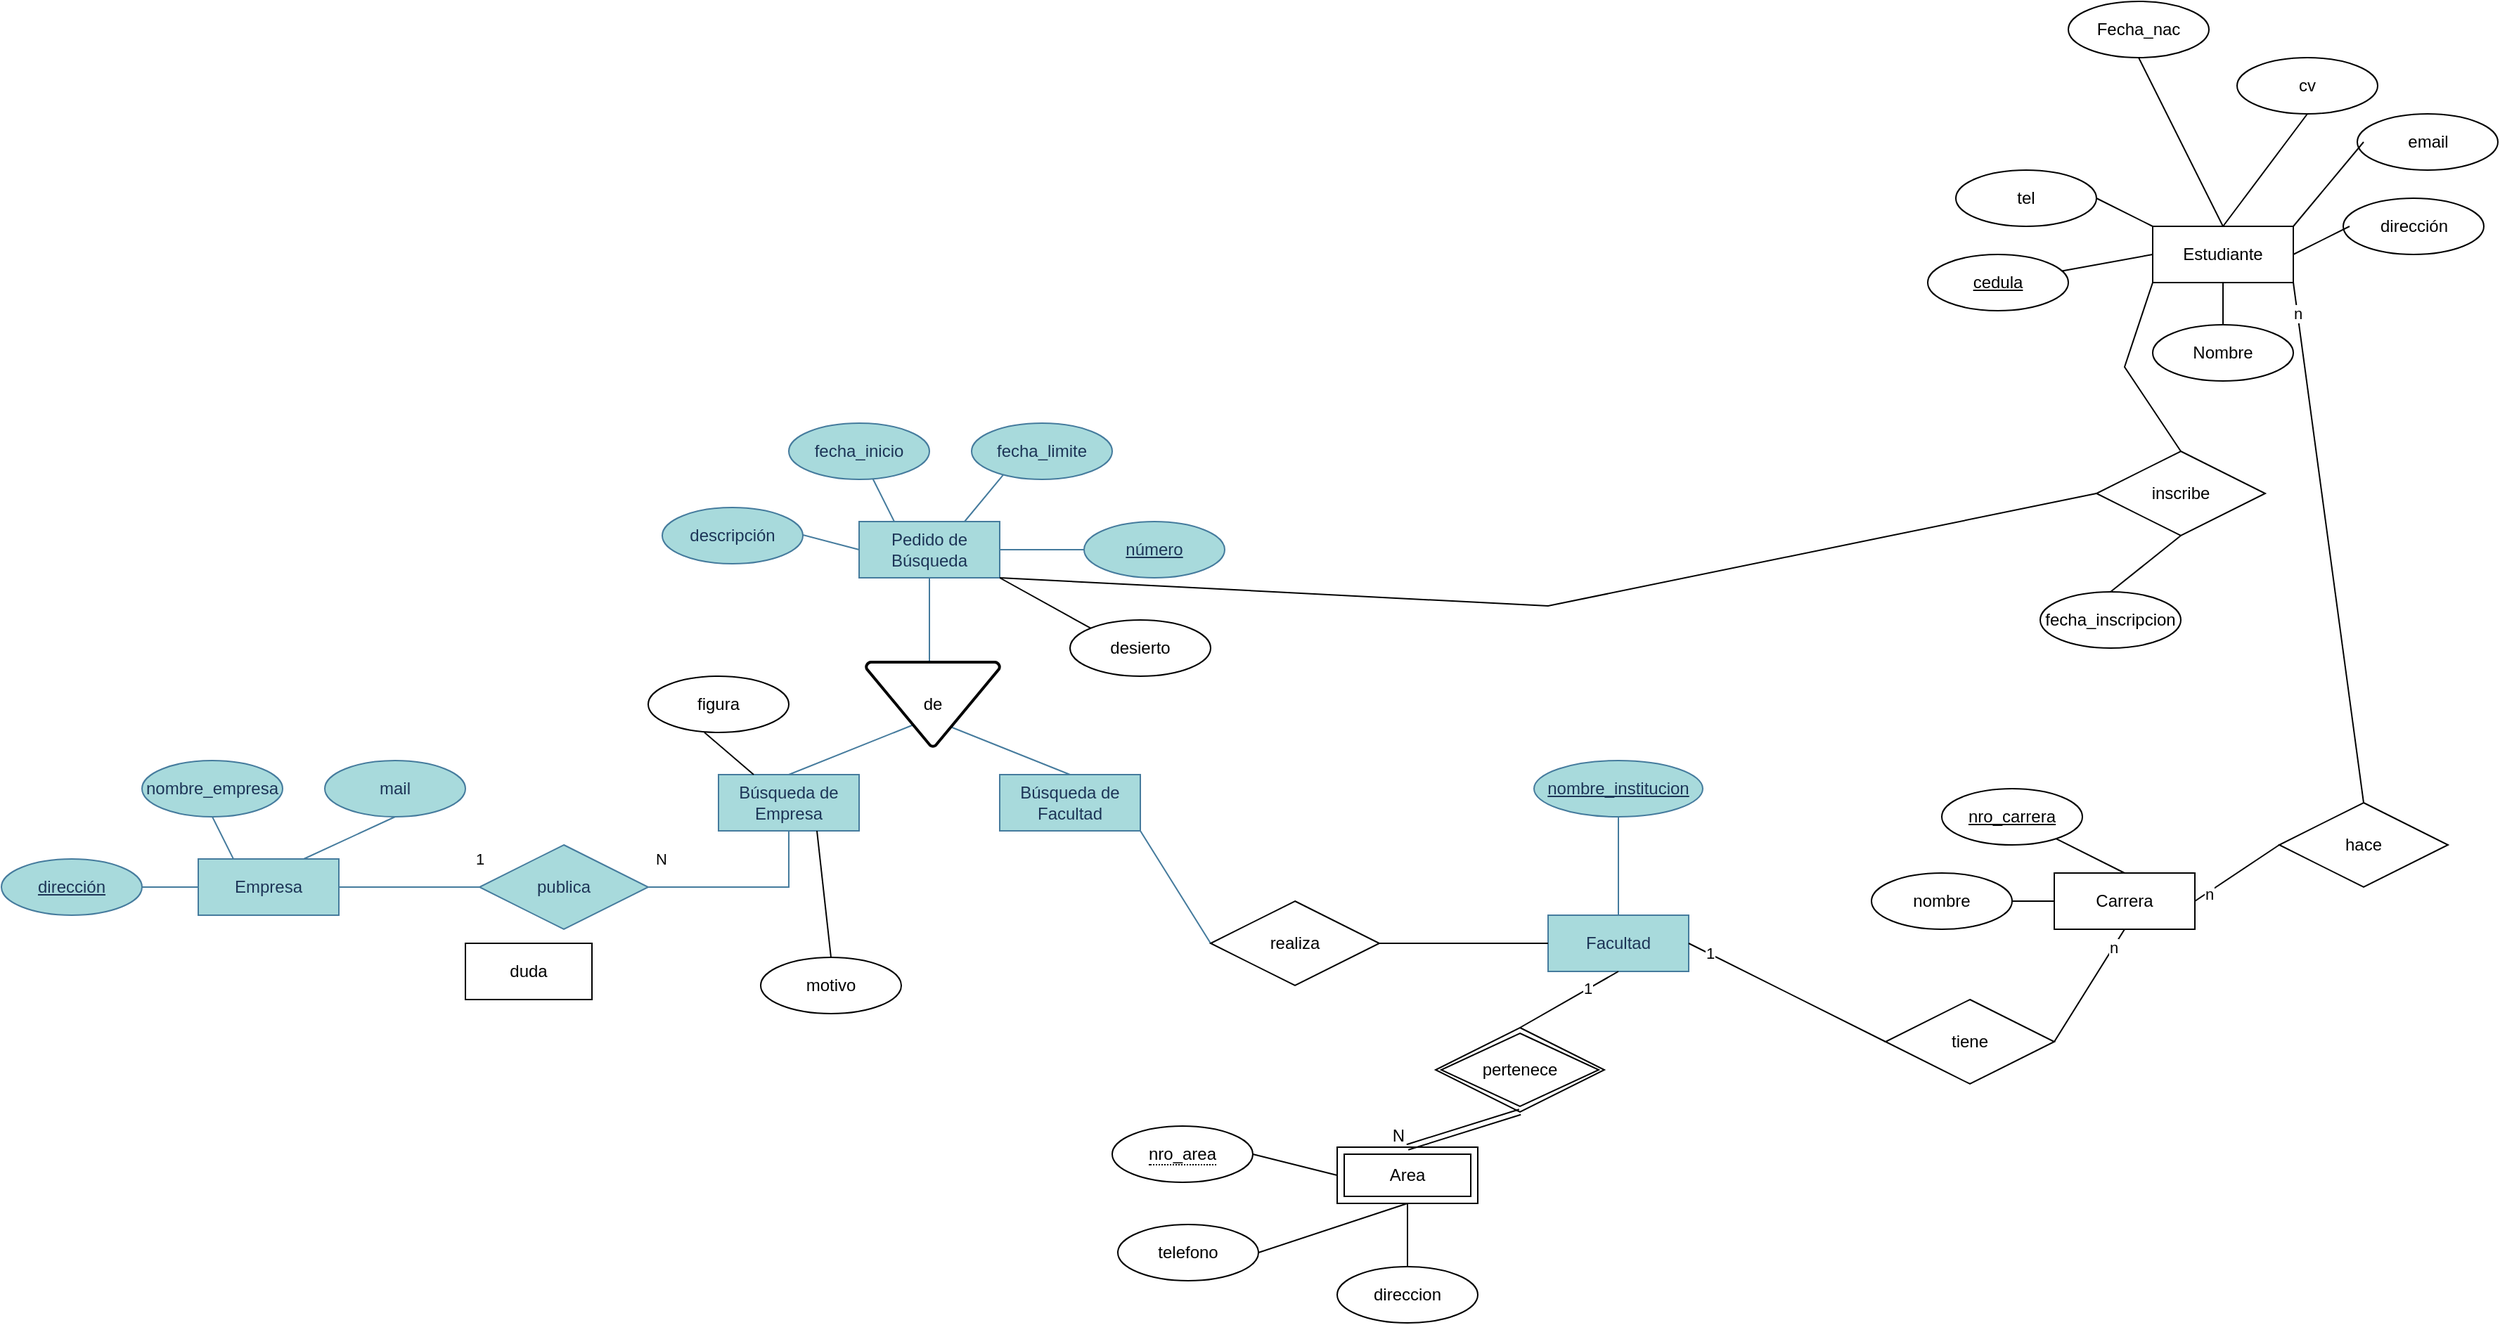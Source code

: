 <mxfile version="24.2.2" type="device">
  <diagram name="Página-1" id="o0NYVvMFCD3RjRETvFw3">
    <mxGraphModel dx="1483" dy="1530" grid="1" gridSize="10" guides="1" tooltips="1" connect="1" arrows="1" fold="1" page="1" pageScale="1" pageWidth="827" pageHeight="1169" background="none" math="0" shadow="0">
      <root>
        <mxCell id="0" />
        <mxCell id="1" parent="0" />
        <mxCell id="n6jxIngj1ZCcTk-adQS_-1" value="&lt;div&gt;Pedido de B&lt;span style=&quot;background-color: initial;&quot;&gt;úsqueda&lt;/span&gt;&lt;/div&gt;" style="whiteSpace=wrap;html=1;align=center;labelBackgroundColor=none;fillColor=#A8DADC;strokeColor=#457B9D;fontColor=#1D3557;" parent="1" vertex="1">
          <mxGeometry x="130" y="100" width="100" height="40" as="geometry" />
        </mxCell>
        <mxCell id="n6jxIngj1ZCcTk-adQS_-2" value="número" style="ellipse;whiteSpace=wrap;html=1;align=center;fontStyle=4;labelBackgroundColor=none;fillColor=#A8DADC;strokeColor=#457B9D;fontColor=#1D3557;" parent="1" vertex="1">
          <mxGeometry x="290" y="100" width="100" height="40" as="geometry" />
        </mxCell>
        <mxCell id="n6jxIngj1ZCcTk-adQS_-3" value="" style="endArrow=none;html=1;rounded=0;exitX=1;exitY=0.5;exitDx=0;exitDy=0;entryX=0;entryY=0.5;entryDx=0;entryDy=0;labelBackgroundColor=none;strokeColor=#457B9D;fontColor=default;" parent="1" source="n6jxIngj1ZCcTk-adQS_-1" target="n6jxIngj1ZCcTk-adQS_-2" edge="1">
          <mxGeometry relative="1" as="geometry">
            <mxPoint x="330" y="300" as="sourcePoint" />
            <mxPoint x="490" y="300" as="targetPoint" />
            <Array as="points">
              <mxPoint x="260" y="120" />
            </Array>
          </mxGeometry>
        </mxCell>
        <mxCell id="n6jxIngj1ZCcTk-adQS_-10" value="" style="endArrow=none;html=1;rounded=0;entryX=0.25;entryY=0;entryDx=0;entryDy=0;labelBackgroundColor=none;strokeColor=#457B9D;fontColor=default;" parent="1" source="n6jxIngj1ZCcTk-adQS_-14" target="n6jxIngj1ZCcTk-adQS_-1" edge="1">
          <mxGeometry relative="1" as="geometry">
            <mxPoint x="151" y="71" as="sourcePoint" />
            <mxPoint x="280" y="89" as="targetPoint" />
          </mxGeometry>
        </mxCell>
        <mxCell id="n6jxIngj1ZCcTk-adQS_-11" value="" style="endArrow=none;html=1;rounded=0;exitX=0;exitY=1;exitDx=0;exitDy=0;entryX=0.75;entryY=0;entryDx=0;entryDy=0;labelBackgroundColor=none;strokeColor=#457B9D;fontColor=default;" parent="1" target="n6jxIngj1ZCcTk-adQS_-1" edge="1">
          <mxGeometry relative="1" as="geometry">
            <mxPoint x="234.645" y="64.142" as="sourcePoint" />
            <mxPoint x="490" y="300" as="targetPoint" />
          </mxGeometry>
        </mxCell>
        <mxCell id="n6jxIngj1ZCcTk-adQS_-12" value="" style="endArrow=none;html=1;rounded=0;entryX=0;entryY=0.5;entryDx=0;entryDy=0;labelBackgroundColor=none;strokeColor=#457B9D;fontColor=default;" parent="1" target="n6jxIngj1ZCcTk-adQS_-1" edge="1">
          <mxGeometry relative="1" as="geometry">
            <mxPoint x="90" y="109.5" as="sourcePoint" />
            <mxPoint x="250" y="109.5" as="targetPoint" />
          </mxGeometry>
        </mxCell>
        <mxCell id="n6jxIngj1ZCcTk-adQS_-13" value="descripción" style="ellipse;whiteSpace=wrap;html=1;align=center;labelBackgroundColor=none;fillColor=#A8DADC;strokeColor=#457B9D;fontColor=#1D3557;" parent="1" vertex="1">
          <mxGeometry x="-10" y="90" width="100" height="40" as="geometry" />
        </mxCell>
        <mxCell id="n6jxIngj1ZCcTk-adQS_-14" value="fecha_inicio" style="ellipse;whiteSpace=wrap;html=1;align=center;labelBackgroundColor=none;fillColor=#A8DADC;strokeColor=#457B9D;fontColor=#1D3557;" parent="1" vertex="1">
          <mxGeometry x="80" y="30" width="100" height="40" as="geometry" />
        </mxCell>
        <mxCell id="n6jxIngj1ZCcTk-adQS_-15" value="fecha_limite" style="ellipse;whiteSpace=wrap;html=1;align=center;labelBackgroundColor=none;fillColor=#A8DADC;strokeColor=#457B9D;fontColor=#1D3557;" parent="1" vertex="1">
          <mxGeometry x="210" y="30" width="100" height="40" as="geometry" />
        </mxCell>
        <mxCell id="n6jxIngj1ZCcTk-adQS_-17" value="" style="endArrow=none;html=1;rounded=0;exitX=0.5;exitY=1;exitDx=0;exitDy=0;entryX=0.5;entryY=1;entryDx=0;entryDy=0;entryPerimeter=0;labelBackgroundColor=none;strokeColor=#457B9D;fontColor=default;" parent="1" source="n6jxIngj1ZCcTk-adQS_-1" edge="1">
          <mxGeometry relative="1" as="geometry">
            <mxPoint x="330" y="300" as="sourcePoint" />
            <mxPoint x="180" y="200" as="targetPoint" />
          </mxGeometry>
        </mxCell>
        <mxCell id="n6jxIngj1ZCcTk-adQS_-19" value="Búsqueda de Facultad" style="whiteSpace=wrap;html=1;align=center;labelBackgroundColor=none;fillColor=#A8DADC;strokeColor=#457B9D;fontColor=#1D3557;" parent="1" vertex="1">
          <mxGeometry x="230" y="280" width="100" height="40" as="geometry" />
        </mxCell>
        <mxCell id="n6jxIngj1ZCcTk-adQS_-20" value="Búsqueda de Empresa" style="whiteSpace=wrap;html=1;align=center;labelBackgroundColor=none;fillColor=#A8DADC;strokeColor=#457B9D;fontColor=#1D3557;" parent="1" vertex="1">
          <mxGeometry x="30" y="280" width="100" height="40" as="geometry" />
        </mxCell>
        <mxCell id="n6jxIngj1ZCcTk-adQS_-21" value="" style="endArrow=none;html=1;rounded=0;entryX=0.5;entryY=0;entryDx=0;entryDy=0;exitX=0.5;exitY=1;exitDx=0;exitDy=0;labelBackgroundColor=none;strokeColor=#457B9D;fontColor=default;" parent="1" target="n6jxIngj1ZCcTk-adQS_-20" edge="1">
          <mxGeometry relative="1" as="geometry">
            <mxPoint x="180" y="240" as="sourcePoint" />
            <mxPoint x="490" y="300" as="targetPoint" />
          </mxGeometry>
        </mxCell>
        <mxCell id="n6jxIngj1ZCcTk-adQS_-22" value="" style="endArrow=none;html=1;rounded=0;entryX=0.5;entryY=1;entryDx=0;entryDy=0;exitX=0.5;exitY=0;exitDx=0;exitDy=0;labelBackgroundColor=none;strokeColor=#457B9D;fontColor=default;" parent="1" source="n6jxIngj1ZCcTk-adQS_-19" edge="1">
          <mxGeometry relative="1" as="geometry">
            <mxPoint x="330" y="300" as="sourcePoint" />
            <mxPoint x="180" y="240" as="targetPoint" />
          </mxGeometry>
        </mxCell>
        <mxCell id="n6jxIngj1ZCcTk-adQS_-23" value="&lt;u&gt;dirección&lt;/u&gt;" style="ellipse;whiteSpace=wrap;html=1;align=center;labelBackgroundColor=none;fillColor=#A8DADC;strokeColor=#457B9D;fontColor=#1D3557;" parent="1" vertex="1">
          <mxGeometry x="-480" y="340" width="100" height="40" as="geometry" />
        </mxCell>
        <mxCell id="n6jxIngj1ZCcTk-adQS_-24" value="mail" style="ellipse;whiteSpace=wrap;html=1;align=center;labelBackgroundColor=none;fillColor=#A8DADC;strokeColor=#457B9D;fontColor=#1D3557;" parent="1" vertex="1">
          <mxGeometry x="-250" y="270" width="100" height="40" as="geometry" />
        </mxCell>
        <mxCell id="n6jxIngj1ZCcTk-adQS_-25" value="nombre_empresa" style="ellipse;whiteSpace=wrap;html=1;align=center;labelBackgroundColor=none;fillColor=#A8DADC;strokeColor=#457B9D;fontColor=#1D3557;" parent="1" vertex="1">
          <mxGeometry x="-380" y="270" width="100" height="40" as="geometry" />
        </mxCell>
        <mxCell id="n6jxIngj1ZCcTk-adQS_-29" value="" style="endArrow=none;html=1;rounded=0;entryX=0.25;entryY=0;entryDx=0;entryDy=0;labelBackgroundColor=none;strokeColor=#457B9D;fontColor=default;exitX=0.5;exitY=1;exitDx=0;exitDy=0;" parent="1" source="n6jxIngj1ZCcTk-adQS_-25" target="n6jxIngj1ZCcTk-adQS_-39" edge="1">
          <mxGeometry relative="1" as="geometry">
            <mxPoint x="-20" y="299.5" as="sourcePoint" />
            <mxPoint x="140" y="299.5" as="targetPoint" />
          </mxGeometry>
        </mxCell>
        <mxCell id="n6jxIngj1ZCcTk-adQS_-30" value="" style="endArrow=none;html=1;rounded=0;entryX=0;entryY=0.5;entryDx=0;entryDy=0;labelBackgroundColor=none;strokeColor=#457B9D;fontColor=default;exitX=1;exitY=0.5;exitDx=0;exitDy=0;" parent="1" source="n6jxIngj1ZCcTk-adQS_-23" target="n6jxIngj1ZCcTk-adQS_-39" edge="1">
          <mxGeometry relative="1" as="geometry">
            <mxPoint x="-40" y="340" as="sourcePoint" />
            <mxPoint x="120" y="340" as="targetPoint" />
          </mxGeometry>
        </mxCell>
        <mxCell id="n6jxIngj1ZCcTk-adQS_-31" value="" style="endArrow=none;html=1;rounded=0;entryX=0.75;entryY=0;entryDx=0;entryDy=0;labelBackgroundColor=none;strokeColor=#457B9D;fontColor=default;exitX=0.5;exitY=1;exitDx=0;exitDy=0;" parent="1" source="n6jxIngj1ZCcTk-adQS_-24" target="n6jxIngj1ZCcTk-adQS_-39" edge="1">
          <mxGeometry relative="1" as="geometry">
            <mxPoint x="80" y="359.5" as="sourcePoint" />
            <mxPoint x="240" y="359.5" as="targetPoint" />
            <Array as="points" />
          </mxGeometry>
        </mxCell>
        <mxCell id="n6jxIngj1ZCcTk-adQS_-34" value="&lt;u&gt;nombre_institucion&lt;/u&gt;" style="ellipse;whiteSpace=wrap;html=1;align=center;labelBackgroundColor=none;fillColor=#A8DADC;strokeColor=#457B9D;fontColor=#1D3557;" parent="1" vertex="1">
          <mxGeometry x="610" y="270" width="120" height="40" as="geometry" />
        </mxCell>
        <mxCell id="n6jxIngj1ZCcTk-adQS_-36" value="" style="endArrow=none;html=1;rounded=0;entryX=0;entryY=0.5;entryDx=0;entryDy=0;exitX=1;exitY=1;exitDx=0;exitDy=0;labelBackgroundColor=none;strokeColor=#457B9D;fontColor=default;" parent="1" source="n6jxIngj1ZCcTk-adQS_-19" edge="1" target="OU5z0TtAZB7W2D-WTTpE-47">
          <mxGeometry relative="1" as="geometry">
            <mxPoint x="130" y="300" as="sourcePoint" />
            <mxPoint x="364.645" y="345.858" as="targetPoint" />
          </mxGeometry>
        </mxCell>
        <mxCell id="n6jxIngj1ZCcTk-adQS_-37" value="" style="endArrow=none;html=1;rounded=0;entryX=0.5;entryY=1;entryDx=0;entryDy=0;exitX=0.5;exitY=0;exitDx=0;exitDy=0;labelBackgroundColor=none;strokeColor=#457B9D;fontColor=default;" parent="1" source="n6jxIngj1ZCcTk-adQS_-38" target="n6jxIngj1ZCcTk-adQS_-34" edge="1">
          <mxGeometry relative="1" as="geometry">
            <mxPoint x="130" y="300" as="sourcePoint" />
            <mxPoint x="290" y="300" as="targetPoint" />
          </mxGeometry>
        </mxCell>
        <mxCell id="n6jxIngj1ZCcTk-adQS_-38" value="Facultad" style="whiteSpace=wrap;html=1;align=center;labelBackgroundColor=none;fillColor=#A8DADC;strokeColor=#457B9D;fontColor=#1D3557;" parent="1" vertex="1">
          <mxGeometry x="620" y="380" width="100" height="40" as="geometry" />
        </mxCell>
        <mxCell id="n6jxIngj1ZCcTk-adQS_-39" value="Empresa" style="whiteSpace=wrap;html=1;align=center;labelBackgroundColor=none;fillColor=#A8DADC;strokeColor=#457B9D;fontColor=#1D3557;" parent="1" vertex="1">
          <mxGeometry x="-340" y="340" width="100" height="40" as="geometry" />
        </mxCell>
        <mxCell id="n6jxIngj1ZCcTk-adQS_-40" value="publica" style="shape=rhombus;perimeter=rhombusPerimeter;whiteSpace=wrap;html=1;align=center;labelBackgroundColor=none;fillColor=#A8DADC;strokeColor=#457B9D;fontColor=#1D3557;" parent="1" vertex="1">
          <mxGeometry x="-140" y="330" width="120" height="60" as="geometry" />
        </mxCell>
        <mxCell id="n6jxIngj1ZCcTk-adQS_-41" value="1" style="endArrow=none;html=1;rounded=0;exitX=1;exitY=0.5;exitDx=0;exitDy=0;entryX=0;entryY=0.5;entryDx=0;entryDy=0;labelBackgroundColor=none;strokeColor=#457B9D;fontColor=default;" parent="1" source="n6jxIngj1ZCcTk-adQS_-39" target="n6jxIngj1ZCcTk-adQS_-40" edge="1">
          <mxGeometry x="1" y="20" relative="1" as="geometry">
            <mxPoint x="-70" y="270" as="sourcePoint" />
            <mxPoint x="90" y="270" as="targetPoint" />
            <mxPoint as="offset" />
          </mxGeometry>
        </mxCell>
        <mxCell id="n6jxIngj1ZCcTk-adQS_-42" value="N" style="endArrow=none;html=1;rounded=0;exitX=1;exitY=0.5;exitDx=0;exitDy=0;entryX=0.5;entryY=1;entryDx=0;entryDy=0;labelBackgroundColor=none;strokeColor=#457B9D;fontColor=default;" parent="1" source="n6jxIngj1ZCcTk-adQS_-40" target="n6jxIngj1ZCcTk-adQS_-20" edge="1">
          <mxGeometry x="-0.857" y="20" relative="1" as="geometry">
            <mxPoint x="-70" y="270" as="sourcePoint" />
            <mxPoint x="90" y="270" as="targetPoint" />
            <Array as="points">
              <mxPoint x="80" y="360" />
            </Array>
            <mxPoint x="-1" as="offset" />
          </mxGeometry>
        </mxCell>
        <mxCell id="OU5z0TtAZB7W2D-WTTpE-1" value="de" style="strokeWidth=2;html=1;shape=mxgraph.flowchart.merge_or_storage;whiteSpace=wrap;" vertex="1" parent="1">
          <mxGeometry x="135" y="200" width="95" height="60" as="geometry" />
        </mxCell>
        <mxCell id="OU5z0TtAZB7W2D-WTTpE-2" value="Estudiante" style="whiteSpace=wrap;html=1;align=center;" vertex="1" parent="1">
          <mxGeometry x="1050" y="-110" width="100" height="40" as="geometry" />
        </mxCell>
        <mxCell id="OU5z0TtAZB7W2D-WTTpE-3" value="cedula" style="ellipse;whiteSpace=wrap;html=1;align=center;fontStyle=4;" vertex="1" parent="1">
          <mxGeometry x="890" y="-90" width="100" height="40" as="geometry" />
        </mxCell>
        <mxCell id="OU5z0TtAZB7W2D-WTTpE-4" value="Nombre" style="ellipse;whiteSpace=wrap;html=1;align=center;" vertex="1" parent="1">
          <mxGeometry x="1050" y="-40" width="100" height="40" as="geometry" />
        </mxCell>
        <mxCell id="OU5z0TtAZB7W2D-WTTpE-5" value="Fecha_nac" style="ellipse;whiteSpace=wrap;html=1;align=center;" vertex="1" parent="1">
          <mxGeometry x="990" y="-270" width="100" height="40" as="geometry" />
        </mxCell>
        <mxCell id="OU5z0TtAZB7W2D-WTTpE-6" value="dirección" style="ellipse;whiteSpace=wrap;html=1;align=center;" vertex="1" parent="1">
          <mxGeometry x="1185.5" y="-130" width="100" height="40" as="geometry" />
        </mxCell>
        <mxCell id="OU5z0TtAZB7W2D-WTTpE-7" value="email" style="ellipse;whiteSpace=wrap;html=1;align=center;" vertex="1" parent="1">
          <mxGeometry x="1195.5" y="-190" width="100" height="40" as="geometry" />
        </mxCell>
        <mxCell id="OU5z0TtAZB7W2D-WTTpE-8" value="cv" style="ellipse;whiteSpace=wrap;html=1;align=center;" vertex="1" parent="1">
          <mxGeometry x="1110" y="-230" width="100" height="40" as="geometry" />
        </mxCell>
        <mxCell id="OU5z0TtAZB7W2D-WTTpE-9" value="tel" style="ellipse;whiteSpace=wrap;html=1;align=center;" vertex="1" parent="1">
          <mxGeometry x="910" y="-150" width="100" height="40" as="geometry" />
        </mxCell>
        <mxCell id="OU5z0TtAZB7W2D-WTTpE-20" value="" style="endArrow=none;html=1;rounded=0;entryX=0.5;entryY=0;entryDx=0;entryDy=0;" edge="1" parent="1" target="OU5z0TtAZB7W2D-WTTpE-2">
          <mxGeometry relative="1" as="geometry">
            <mxPoint x="1040" y="-230" as="sourcePoint" />
            <mxPoint x="1200" y="-230" as="targetPoint" />
          </mxGeometry>
        </mxCell>
        <mxCell id="OU5z0TtAZB7W2D-WTTpE-21" value="" style="endArrow=none;html=1;rounded=0;exitX=0.5;exitY=0;exitDx=0;exitDy=0;" edge="1" parent="1" source="OU5z0TtAZB7W2D-WTTpE-2">
          <mxGeometry relative="1" as="geometry">
            <mxPoint x="1000" y="-190" as="sourcePoint" />
            <mxPoint x="1160" y="-190" as="targetPoint" />
          </mxGeometry>
        </mxCell>
        <mxCell id="OU5z0TtAZB7W2D-WTTpE-22" value="" style="endArrow=none;html=1;rounded=0;entryX=0;entryY=0;entryDx=0;entryDy=0;exitX=1;exitY=0.5;exitDx=0;exitDy=0;" edge="1" parent="1" source="OU5z0TtAZB7W2D-WTTpE-9" target="OU5z0TtAZB7W2D-WTTpE-2">
          <mxGeometry relative="1" as="geometry">
            <mxPoint x="1030" y="-150" as="sourcePoint" />
            <mxPoint x="1190" y="-150" as="targetPoint" />
          </mxGeometry>
        </mxCell>
        <mxCell id="OU5z0TtAZB7W2D-WTTpE-23" value="" style="endArrow=none;html=1;rounded=0;exitX=1;exitY=0;exitDx=0;exitDy=0;" edge="1" parent="1" source="OU5z0TtAZB7W2D-WTTpE-2">
          <mxGeometry relative="1" as="geometry">
            <mxPoint x="1040" y="-170" as="sourcePoint" />
            <mxPoint x="1200" y="-170" as="targetPoint" />
          </mxGeometry>
        </mxCell>
        <mxCell id="OU5z0TtAZB7W2D-WTTpE-24" value="" style="endArrow=none;html=1;rounded=0;exitX=1;exitY=0.5;exitDx=0;exitDy=0;" edge="1" parent="1" source="OU5z0TtAZB7W2D-WTTpE-2">
          <mxGeometry relative="1" as="geometry">
            <mxPoint x="1030" y="-110" as="sourcePoint" />
            <mxPoint x="1190" y="-110" as="targetPoint" />
          </mxGeometry>
        </mxCell>
        <mxCell id="OU5z0TtAZB7W2D-WTTpE-26" value="" style="endArrow=none;html=1;rounded=0;entryX=0;entryY=0.5;entryDx=0;entryDy=0;" edge="1" parent="1" source="OU5z0TtAZB7W2D-WTTpE-3" target="OU5z0TtAZB7W2D-WTTpE-2">
          <mxGeometry relative="1" as="geometry">
            <mxPoint x="940" y="-50" as="sourcePoint" />
            <mxPoint x="940" y="110" as="targetPoint" />
          </mxGeometry>
        </mxCell>
        <mxCell id="OU5z0TtAZB7W2D-WTTpE-27" value="" style="endArrow=none;html=1;rounded=0;entryX=0.5;entryY=1;entryDx=0;entryDy=0;exitX=0.5;exitY=0;exitDx=0;exitDy=0;" edge="1" parent="1" source="OU5z0TtAZB7W2D-WTTpE-4" target="OU5z0TtAZB7W2D-WTTpE-2">
          <mxGeometry relative="1" as="geometry">
            <mxPoint x="1090" y="-30" as="sourcePoint" />
            <mxPoint x="1250" y="-30" as="targetPoint" />
          </mxGeometry>
        </mxCell>
        <mxCell id="OU5z0TtAZB7W2D-WTTpE-28" value="Carrera" style="whiteSpace=wrap;html=1;align=center;" vertex="1" parent="1">
          <mxGeometry x="980" y="350" width="100" height="40" as="geometry" />
        </mxCell>
        <mxCell id="OU5z0TtAZB7W2D-WTTpE-29" value="nombre" style="ellipse;whiteSpace=wrap;html=1;align=center;" vertex="1" parent="1">
          <mxGeometry x="850" y="350" width="100" height="40" as="geometry" />
        </mxCell>
        <mxCell id="OU5z0TtAZB7W2D-WTTpE-30" value="nro_carrera" style="ellipse;whiteSpace=wrap;html=1;align=center;fontStyle=4;" vertex="1" parent="1">
          <mxGeometry x="900" y="290" width="100" height="40" as="geometry" />
        </mxCell>
        <mxCell id="OU5z0TtAZB7W2D-WTTpE-31" value="" style="endArrow=none;html=1;rounded=0;entryX=0.5;entryY=0;entryDx=0;entryDy=0;" edge="1" parent="1" source="OU5z0TtAZB7W2D-WTTpE-30" target="OU5z0TtAZB7W2D-WTTpE-28">
          <mxGeometry relative="1" as="geometry">
            <mxPoint x="1000" y="310" as="sourcePoint" />
            <mxPoint x="1160" y="310" as="targetPoint" />
          </mxGeometry>
        </mxCell>
        <mxCell id="OU5z0TtAZB7W2D-WTTpE-32" value="" style="endArrow=none;html=1;rounded=0;entryX=0;entryY=0.5;entryDx=0;entryDy=0;" edge="1" parent="1" target="OU5z0TtAZB7W2D-WTTpE-28">
          <mxGeometry relative="1" as="geometry">
            <mxPoint x="950" y="370" as="sourcePoint" />
            <mxPoint x="1110" y="370" as="targetPoint" />
          </mxGeometry>
        </mxCell>
        <mxCell id="OU5z0TtAZB7W2D-WTTpE-33" value="hace" style="shape=rhombus;perimeter=rhombusPerimeter;whiteSpace=wrap;html=1;align=center;" vertex="1" parent="1">
          <mxGeometry x="1140" y="300" width="120" height="60" as="geometry" />
        </mxCell>
        <mxCell id="OU5z0TtAZB7W2D-WTTpE-34" value="" style="endArrow=none;html=1;rounded=0;entryX=0;entryY=0.5;entryDx=0;entryDy=0;" edge="1" parent="1" target="OU5z0TtAZB7W2D-WTTpE-33">
          <mxGeometry relative="1" as="geometry">
            <mxPoint x="1080" y="370" as="sourcePoint" />
            <mxPoint x="1240" y="370" as="targetPoint" />
          </mxGeometry>
        </mxCell>
        <mxCell id="OU5z0TtAZB7W2D-WTTpE-36" value="n" style="edgeLabel;html=1;align=center;verticalAlign=middle;resizable=0;points=[];" vertex="1" connectable="0" parent="OU5z0TtAZB7W2D-WTTpE-34">
          <mxGeometry x="-0.685" y="-1" relative="1" as="geometry">
            <mxPoint as="offset" />
          </mxGeometry>
        </mxCell>
        <mxCell id="OU5z0TtAZB7W2D-WTTpE-35" value="" style="endArrow=none;html=1;rounded=0;entryX=1;entryY=1;entryDx=0;entryDy=0;exitX=0.5;exitY=0;exitDx=0;exitDy=0;" edge="1" parent="1" source="OU5z0TtAZB7W2D-WTTpE-33" target="OU5z0TtAZB7W2D-WTTpE-2">
          <mxGeometry relative="1" as="geometry">
            <mxPoint x="900" y="-220" as="sourcePoint" />
            <mxPoint x="1060" y="-220" as="targetPoint" />
          </mxGeometry>
        </mxCell>
        <mxCell id="OU5z0TtAZB7W2D-WTTpE-37" value="n" style="edgeLabel;html=1;align=center;verticalAlign=middle;resizable=0;points=[];" vertex="1" connectable="0" parent="OU5z0TtAZB7W2D-WTTpE-35">
          <mxGeometry x="0.881" relative="1" as="geometry">
            <mxPoint as="offset" />
          </mxGeometry>
        </mxCell>
        <mxCell id="OU5z0TtAZB7W2D-WTTpE-38" value="inscribe" style="shape=rhombus;perimeter=rhombusPerimeter;whiteSpace=wrap;html=1;align=center;" vertex="1" parent="1">
          <mxGeometry x="1010" y="50" width="120" height="60" as="geometry" />
        </mxCell>
        <mxCell id="OU5z0TtAZB7W2D-WTTpE-39" value="" style="endArrow=none;html=1;rounded=0;entryX=0.5;entryY=0;entryDx=0;entryDy=0;exitX=0;exitY=1;exitDx=0;exitDy=0;" edge="1" parent="1" source="OU5z0TtAZB7W2D-WTTpE-2" target="OU5z0TtAZB7W2D-WTTpE-38">
          <mxGeometry relative="1" as="geometry">
            <mxPoint x="1150" y="-70" as="sourcePoint" />
            <mxPoint x="1240" y="30" as="targetPoint" />
            <Array as="points">
              <mxPoint x="1030" y="-10" />
            </Array>
          </mxGeometry>
        </mxCell>
        <mxCell id="OU5z0TtAZB7W2D-WTTpE-40" value="" style="endArrow=none;html=1;rounded=0;exitX=0;exitY=0.5;exitDx=0;exitDy=0;" edge="1" parent="1" source="OU5z0TtAZB7W2D-WTTpE-38">
          <mxGeometry relative="1" as="geometry">
            <mxPoint x="60" y="180" as="sourcePoint" />
            <mxPoint x="230" y="140" as="targetPoint" />
            <Array as="points">
              <mxPoint x="620" y="160" />
            </Array>
          </mxGeometry>
        </mxCell>
        <mxCell id="OU5z0TtAZB7W2D-WTTpE-41" value="fecha_inscripcion" style="ellipse;whiteSpace=wrap;html=1;align=center;" vertex="1" parent="1">
          <mxGeometry x="970" y="150" width="100" height="40" as="geometry" />
        </mxCell>
        <mxCell id="OU5z0TtAZB7W2D-WTTpE-42" value="" style="endArrow=none;html=1;rounded=0;entryX=0.5;entryY=1;entryDx=0;entryDy=0;exitX=0.5;exitY=0;exitDx=0;exitDy=0;" edge="1" parent="1" source="OU5z0TtAZB7W2D-WTTpE-41" target="OU5z0TtAZB7W2D-WTTpE-38">
          <mxGeometry relative="1" as="geometry">
            <mxPoint x="910" y="130" as="sourcePoint" />
            <mxPoint x="120" y="240" as="targetPoint" />
          </mxGeometry>
        </mxCell>
        <mxCell id="OU5z0TtAZB7W2D-WTTpE-43" value="desierto" style="ellipse;whiteSpace=wrap;html=1;align=center;" vertex="1" parent="1">
          <mxGeometry x="280" y="170" width="100" height="40" as="geometry" />
        </mxCell>
        <mxCell id="OU5z0TtAZB7W2D-WTTpE-44" value="" style="endArrow=none;html=1;rounded=0;entryX=0;entryY=0;entryDx=0;entryDy=0;" edge="1" parent="1" target="OU5z0TtAZB7W2D-WTTpE-43">
          <mxGeometry relative="1" as="geometry">
            <mxPoint x="230" y="140" as="sourcePoint" />
            <mxPoint x="390" y="140" as="targetPoint" />
          </mxGeometry>
        </mxCell>
        <mxCell id="OU5z0TtAZB7W2D-WTTpE-45" value="motivo" style="ellipse;whiteSpace=wrap;html=1;align=center;" vertex="1" parent="1">
          <mxGeometry x="60" y="410" width="100" height="40" as="geometry" />
        </mxCell>
        <mxCell id="OU5z0TtAZB7W2D-WTTpE-46" value="" style="endArrow=none;html=1;rounded=0;entryX=0.5;entryY=0;entryDx=0;entryDy=0;" edge="1" parent="1" target="OU5z0TtAZB7W2D-WTTpE-45">
          <mxGeometry relative="1" as="geometry">
            <mxPoint x="100" y="320" as="sourcePoint" />
            <mxPoint x="260" y="320" as="targetPoint" />
          </mxGeometry>
        </mxCell>
        <mxCell id="OU5z0TtAZB7W2D-WTTpE-47" value="realiza" style="shape=rhombus;perimeter=rhombusPerimeter;whiteSpace=wrap;html=1;align=center;" vertex="1" parent="1">
          <mxGeometry x="380" y="370" width="120" height="60" as="geometry" />
        </mxCell>
        <mxCell id="OU5z0TtAZB7W2D-WTTpE-48" value="" style="endArrow=none;html=1;rounded=0;entryX=0;entryY=0.5;entryDx=0;entryDy=0;" edge="1" parent="1" target="n6jxIngj1ZCcTk-adQS_-38">
          <mxGeometry relative="1" as="geometry">
            <mxPoint x="500" y="400" as="sourcePoint" />
            <mxPoint x="570" y="410" as="targetPoint" />
          </mxGeometry>
        </mxCell>
        <mxCell id="OU5z0TtAZB7W2D-WTTpE-50" value="Area" style="shape=ext;margin=3;double=1;whiteSpace=wrap;html=1;align=center;" vertex="1" parent="1">
          <mxGeometry x="470" y="545" width="100" height="40" as="geometry" />
        </mxCell>
        <mxCell id="OU5z0TtAZB7W2D-WTTpE-51" value="pertenece" style="shape=rhombus;double=1;perimeter=rhombusPerimeter;whiteSpace=wrap;html=1;align=center;" vertex="1" parent="1">
          <mxGeometry x="540" y="460" width="120" height="60" as="geometry" />
        </mxCell>
        <mxCell id="OU5z0TtAZB7W2D-WTTpE-52" value="telefono" style="ellipse;whiteSpace=wrap;html=1;align=center;" vertex="1" parent="1">
          <mxGeometry x="314" y="600" width="100" height="40" as="geometry" />
        </mxCell>
        <mxCell id="OU5z0TtAZB7W2D-WTTpE-55" value="" style="endArrow=none;html=1;rounded=0;entryX=0.5;entryY=1;entryDx=0;entryDy=0;exitX=1;exitY=0.5;exitDx=0;exitDy=0;" edge="1" parent="1" source="OU5z0TtAZB7W2D-WTTpE-52" target="OU5z0TtAZB7W2D-WTTpE-50">
          <mxGeometry relative="1" as="geometry">
            <mxPoint x="410" y="620" as="sourcePoint" />
            <mxPoint x="570" y="620" as="targetPoint" />
          </mxGeometry>
        </mxCell>
        <mxCell id="OU5z0TtAZB7W2D-WTTpE-56" value="direccion" style="ellipse;whiteSpace=wrap;html=1;align=center;" vertex="1" parent="1">
          <mxGeometry x="470" y="630" width="100" height="40" as="geometry" />
        </mxCell>
        <mxCell id="OU5z0TtAZB7W2D-WTTpE-57" value="" style="endArrow=none;html=1;rounded=0;entryX=0.5;entryY=1;entryDx=0;entryDy=0;exitX=0.5;exitY=0;exitDx=0;exitDy=0;" edge="1" parent="1" source="OU5z0TtAZB7W2D-WTTpE-56" target="OU5z0TtAZB7W2D-WTTpE-50">
          <mxGeometry relative="1" as="geometry">
            <mxPoint x="530" y="630" as="sourcePoint" />
            <mxPoint x="690" y="630" as="targetPoint" />
          </mxGeometry>
        </mxCell>
        <mxCell id="OU5z0TtAZB7W2D-WTTpE-58" value="" style="shape=link;html=1;rounded=0;exitX=0.5;exitY=1;exitDx=0;exitDy=0;entryX=0.5;entryY=0;entryDx=0;entryDy=0;" edge="1" parent="1" source="OU5z0TtAZB7W2D-WTTpE-51" target="OU5z0TtAZB7W2D-WTTpE-50">
          <mxGeometry relative="1" as="geometry">
            <mxPoint x="250" y="440" as="sourcePoint" />
            <mxPoint x="410" y="440" as="targetPoint" />
          </mxGeometry>
        </mxCell>
        <mxCell id="OU5z0TtAZB7W2D-WTTpE-59" value="N" style="resizable=0;html=1;whiteSpace=wrap;align=right;verticalAlign=bottom;" connectable="0" vertex="1" parent="OU5z0TtAZB7W2D-WTTpE-58">
          <mxGeometry x="1" relative="1" as="geometry" />
        </mxCell>
        <mxCell id="OU5z0TtAZB7W2D-WTTpE-63" value="tiene" style="shape=rhombus;perimeter=rhombusPerimeter;whiteSpace=wrap;html=1;align=center;" vertex="1" parent="1">
          <mxGeometry x="860" y="440" width="120" height="60" as="geometry" />
        </mxCell>
        <mxCell id="OU5z0TtAZB7W2D-WTTpE-64" value="" style="endArrow=none;html=1;rounded=0;entryX=0;entryY=0.5;entryDx=0;entryDy=0;" edge="1" parent="1" target="OU5z0TtAZB7W2D-WTTpE-63">
          <mxGeometry relative="1" as="geometry">
            <mxPoint x="720" y="400" as="sourcePoint" />
            <mxPoint x="880" y="400" as="targetPoint" />
          </mxGeometry>
        </mxCell>
        <mxCell id="OU5z0TtAZB7W2D-WTTpE-67" value="1" style="edgeLabel;html=1;align=center;verticalAlign=middle;resizable=0;points=[];" vertex="1" connectable="0" parent="OU5z0TtAZB7W2D-WTTpE-64">
          <mxGeometry x="-0.798" y="1" relative="1" as="geometry">
            <mxPoint as="offset" />
          </mxGeometry>
        </mxCell>
        <mxCell id="OU5z0TtAZB7W2D-WTTpE-65" value="" style="endArrow=none;html=1;rounded=0;entryX=0.5;entryY=1;entryDx=0;entryDy=0;" edge="1" parent="1" target="OU5z0TtAZB7W2D-WTTpE-28">
          <mxGeometry relative="1" as="geometry">
            <mxPoint x="980" y="470" as="sourcePoint" />
            <mxPoint x="1140" y="470" as="targetPoint" />
          </mxGeometry>
        </mxCell>
        <mxCell id="OU5z0TtAZB7W2D-WTTpE-66" value="n" style="edgeLabel;html=1;align=center;verticalAlign=middle;resizable=0;points=[];" vertex="1" connectable="0" parent="OU5z0TtAZB7W2D-WTTpE-65">
          <mxGeometry x="0.676" relative="1" as="geometry">
            <mxPoint as="offset" />
          </mxGeometry>
        </mxCell>
        <mxCell id="OU5z0TtAZB7W2D-WTTpE-68" value="duda" style="whiteSpace=wrap;html=1;" vertex="1" parent="1">
          <mxGeometry x="-150" y="400" width="90" height="40" as="geometry" />
        </mxCell>
        <mxCell id="OU5z0TtAZB7W2D-WTTpE-69" value="" style="endArrow=none;html=1;rounded=0;entryX=0.5;entryY=1;entryDx=0;entryDy=0;" edge="1" parent="1" target="n6jxIngj1ZCcTk-adQS_-38">
          <mxGeometry relative="1" as="geometry">
            <mxPoint x="600" y="460" as="sourcePoint" />
            <mxPoint x="760" y="460" as="targetPoint" />
          </mxGeometry>
        </mxCell>
        <mxCell id="OU5z0TtAZB7W2D-WTTpE-70" value="1" style="edgeLabel;html=1;align=center;verticalAlign=middle;resizable=0;points=[];" vertex="1" connectable="0" parent="OU5z0TtAZB7W2D-WTTpE-69">
          <mxGeometry x="0.383" y="1" relative="1" as="geometry">
            <mxPoint as="offset" />
          </mxGeometry>
        </mxCell>
        <mxCell id="OU5z0TtAZB7W2D-WTTpE-71" value="figura" style="ellipse;whiteSpace=wrap;html=1;align=center;" vertex="1" parent="1">
          <mxGeometry x="-20" y="210" width="100" height="40" as="geometry" />
        </mxCell>
        <mxCell id="OU5z0TtAZB7W2D-WTTpE-72" value="" style="endArrow=none;html=1;rounded=0;entryX=0.25;entryY=0;entryDx=0;entryDy=0;" edge="1" parent="1" target="n6jxIngj1ZCcTk-adQS_-20">
          <mxGeometry relative="1" as="geometry">
            <mxPoint x="20" y="250" as="sourcePoint" />
            <mxPoint x="180" y="250" as="targetPoint" />
          </mxGeometry>
        </mxCell>
        <mxCell id="OU5z0TtAZB7W2D-WTTpE-73" value="&lt;span style=&quot;border-bottom: 1px dotted&quot;&gt;nro_area&lt;/span&gt;" style="ellipse;whiteSpace=wrap;html=1;align=center;" vertex="1" parent="1">
          <mxGeometry x="310" y="530" width="100" height="40" as="geometry" />
        </mxCell>
        <mxCell id="OU5z0TtAZB7W2D-WTTpE-74" value="" style="endArrow=none;html=1;rounded=0;entryX=0;entryY=0.5;entryDx=0;entryDy=0;" edge="1" parent="1" target="OU5z0TtAZB7W2D-WTTpE-50">
          <mxGeometry relative="1" as="geometry">
            <mxPoint x="410" y="550" as="sourcePoint" />
            <mxPoint x="570" y="550" as="targetPoint" />
          </mxGeometry>
        </mxCell>
      </root>
    </mxGraphModel>
  </diagram>
</mxfile>
